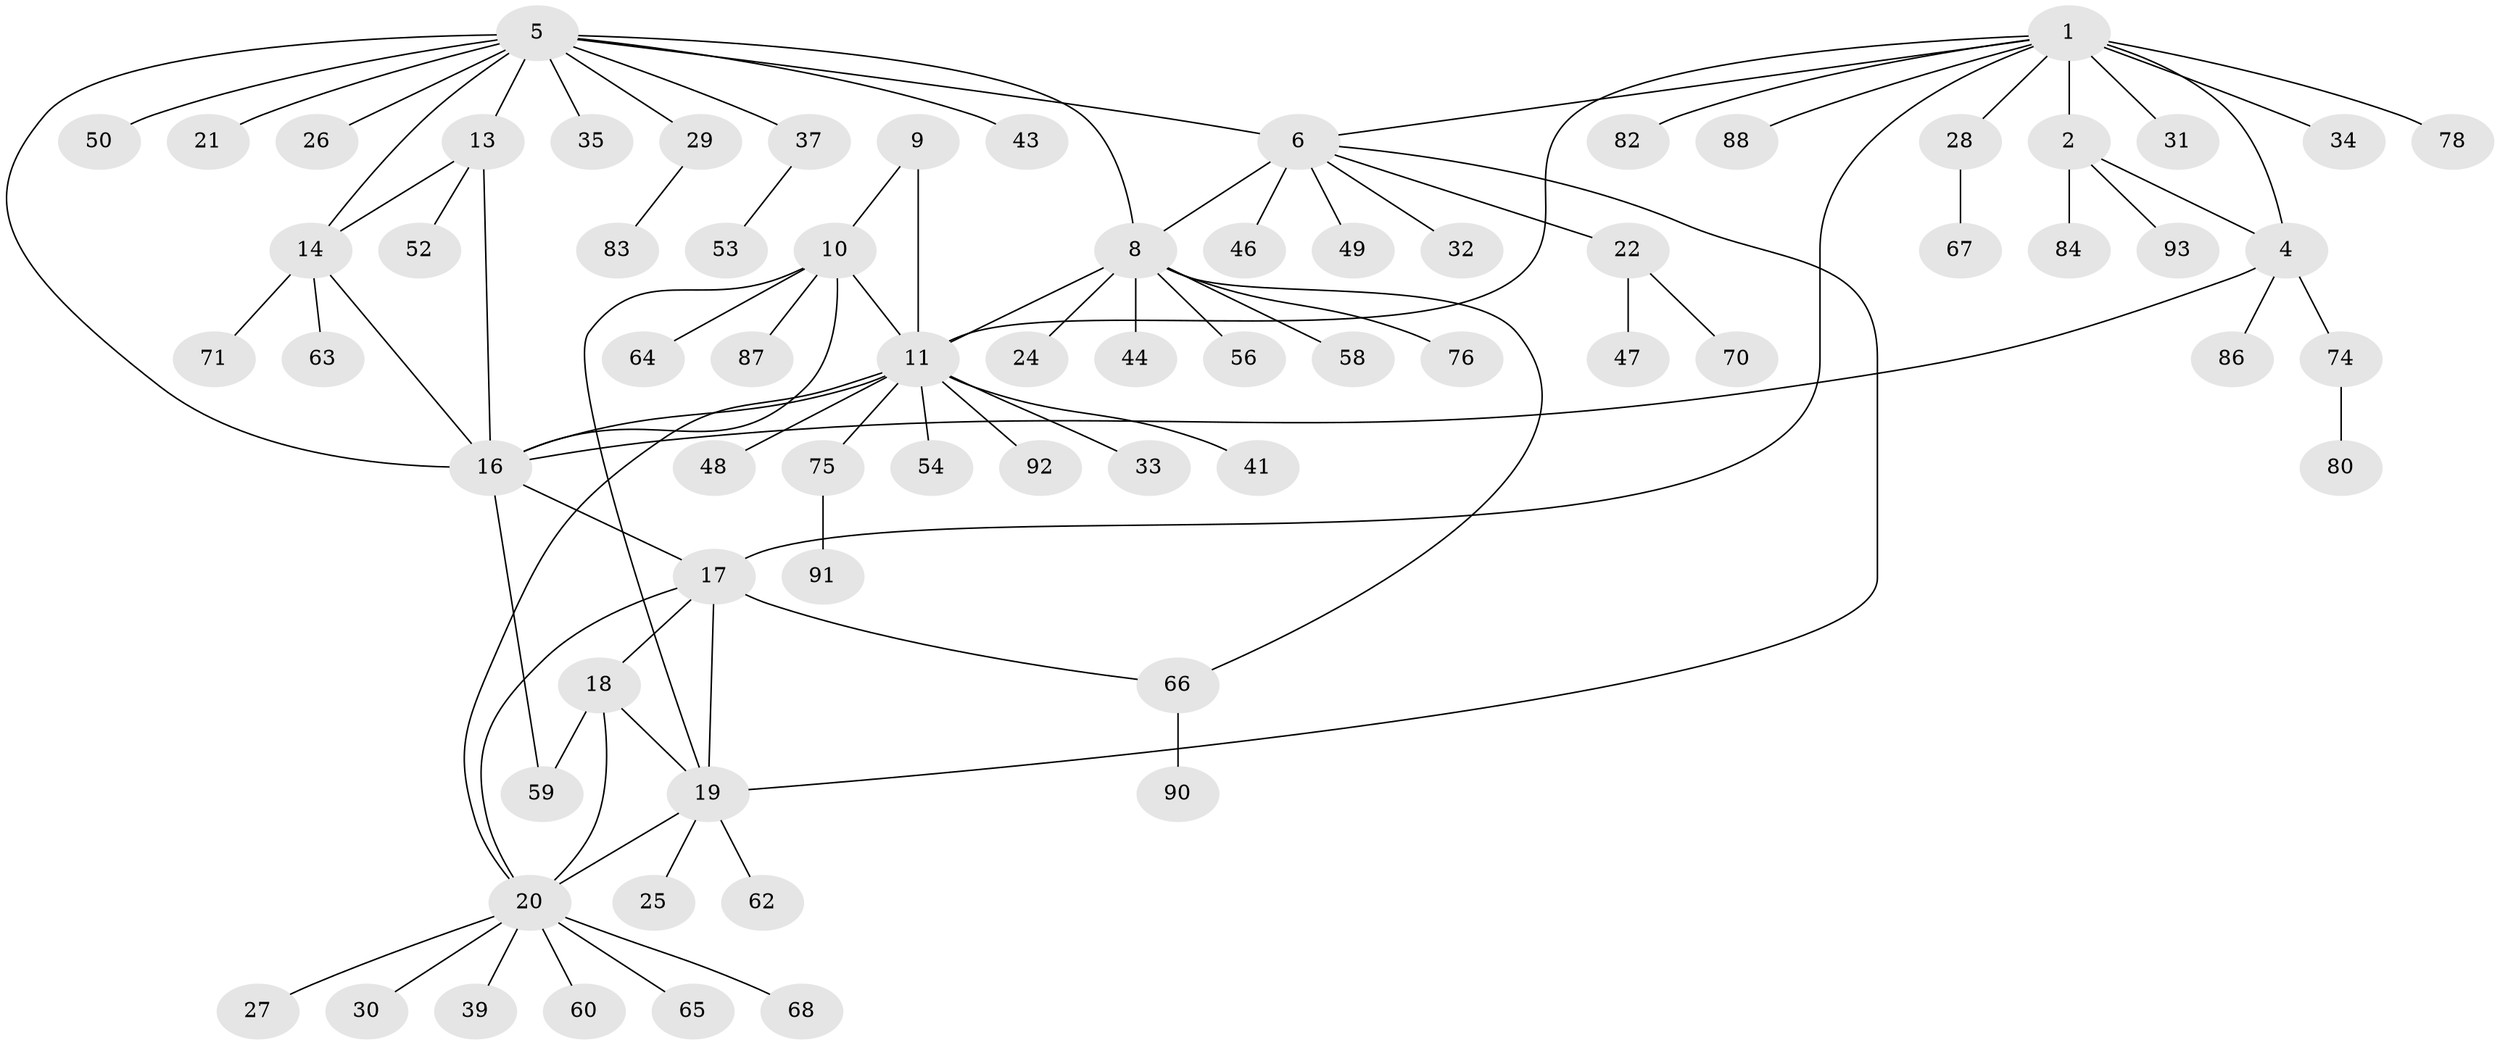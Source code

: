 // original degree distribution, {7: 0.03225806451612903, 6: 0.03225806451612903, 8: 0.043010752688172046, 4: 0.053763440860215055, 10: 0.03225806451612903, 5: 0.03225806451612903, 11: 0.010752688172043012, 1: 0.5698924731182796, 2: 0.1935483870967742}
// Generated by graph-tools (version 1.1) at 2025/42/03/06/25 10:42:16]
// undirected, 71 vertices, 89 edges
graph export_dot {
graph [start="1"]
  node [color=gray90,style=filled];
  1 [super="+3"];
  2 [super="+81"];
  4 [super="+72"];
  5 [super="+15"];
  6 [super="+7"];
  8 [super="+77"];
  9 [super="+85"];
  10 [super="+42"];
  11 [super="+12"];
  13 [super="+69"];
  14 [super="+51"];
  16 [super="+23"];
  17 [super="+36"];
  18;
  19 [super="+79"];
  20 [super="+57"];
  21;
  22 [super="+40"];
  24;
  25 [super="+38"];
  26;
  27;
  28;
  29 [super="+45"];
  30;
  31 [super="+61"];
  32;
  33;
  34;
  35;
  37;
  39;
  41;
  43;
  44 [super="+55"];
  46;
  47;
  48;
  49;
  50;
  52;
  53;
  54;
  56;
  58;
  59;
  60;
  62;
  63;
  64;
  65;
  66 [super="+73"];
  67 [super="+89"];
  68;
  70;
  71;
  74;
  75;
  76;
  78;
  80;
  82;
  83;
  84;
  86;
  87;
  88;
  90;
  91;
  92;
  93;
  1 -- 2 [weight=2];
  1 -- 4 [weight=2];
  1 -- 6;
  1 -- 28;
  1 -- 88;
  1 -- 34;
  1 -- 78;
  1 -- 17;
  1 -- 82;
  1 -- 31;
  1 -- 11;
  2 -- 4;
  2 -- 84;
  2 -- 93;
  4 -- 16;
  4 -- 74;
  4 -- 86;
  5 -- 6 [weight=2];
  5 -- 8;
  5 -- 35;
  5 -- 37;
  5 -- 43;
  5 -- 13 [weight=2];
  5 -- 14;
  5 -- 16;
  5 -- 50;
  5 -- 21;
  5 -- 26;
  5 -- 29;
  6 -- 8 [weight=2];
  6 -- 32;
  6 -- 46;
  6 -- 49;
  6 -- 19;
  6 -- 22;
  8 -- 24;
  8 -- 44;
  8 -- 56;
  8 -- 58;
  8 -- 76;
  8 -- 66;
  8 -- 11;
  9 -- 10;
  9 -- 11 [weight=2];
  10 -- 11 [weight=2];
  10 -- 16;
  10 -- 64;
  10 -- 87;
  10 -- 19;
  11 -- 48;
  11 -- 33;
  11 -- 41;
  11 -- 75;
  11 -- 20;
  11 -- 54;
  11 -- 92;
  11 -- 16;
  13 -- 14;
  13 -- 16;
  13 -- 52;
  14 -- 16;
  14 -- 63;
  14 -- 71;
  16 -- 17;
  16 -- 59;
  17 -- 18;
  17 -- 19;
  17 -- 20;
  17 -- 66;
  18 -- 19;
  18 -- 20;
  18 -- 59;
  19 -- 20;
  19 -- 25;
  19 -- 62;
  20 -- 27;
  20 -- 30;
  20 -- 39;
  20 -- 60;
  20 -- 65;
  20 -- 68;
  22 -- 47;
  22 -- 70;
  28 -- 67;
  29 -- 83;
  37 -- 53;
  66 -- 90;
  74 -- 80;
  75 -- 91;
}
